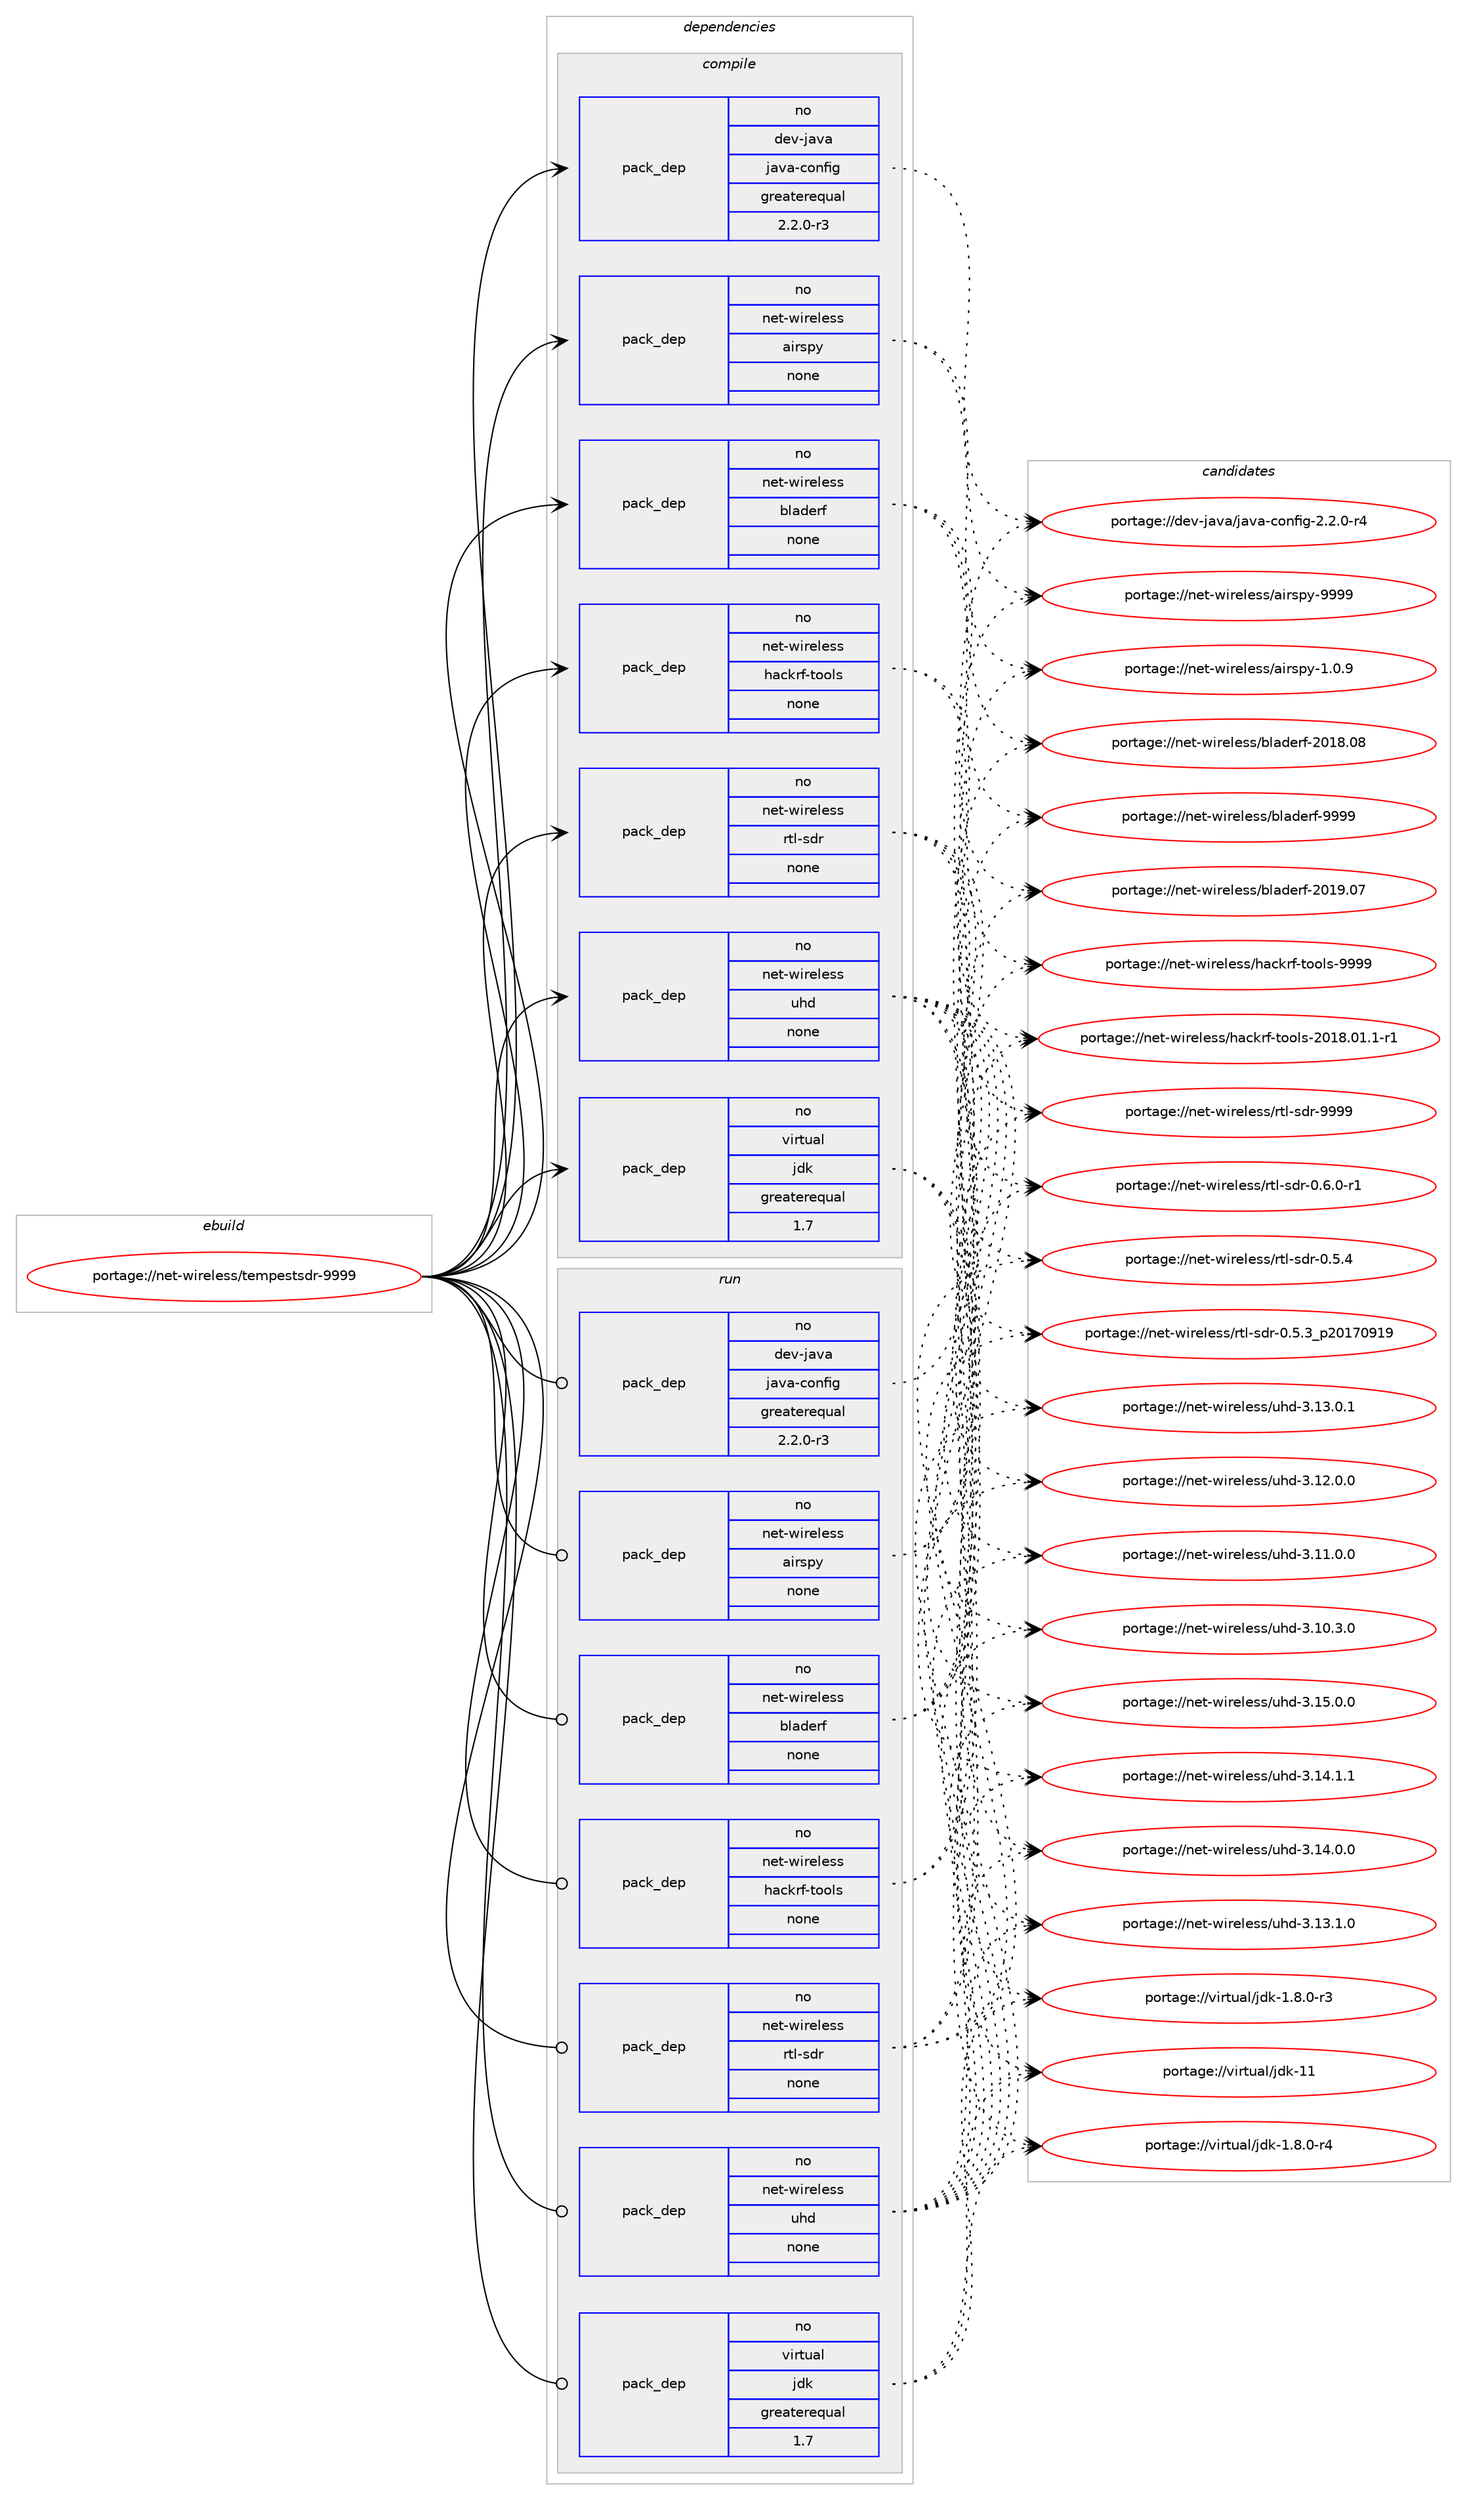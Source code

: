 digraph prolog {

# *************
# Graph options
# *************

newrank=true;
concentrate=true;
compound=true;
graph [rankdir=LR,fontname=Helvetica,fontsize=10,ranksep=1.5];#, ranksep=2.5, nodesep=0.2];
edge  [arrowhead=vee];
node  [fontname=Helvetica,fontsize=10];

# **********
# The ebuild
# **********

subgraph cluster_leftcol {
color=gray;
rank=same;
label=<<i>ebuild</i>>;
id [label="portage://net-wireless/tempestsdr-9999", color=red, width=4, href="../net-wireless/tempestsdr-9999.svg"];
}

# ****************
# The dependencies
# ****************

subgraph cluster_midcol {
color=gray;
label=<<i>dependencies</i>>;
subgraph cluster_compile {
fillcolor="#eeeeee";
style=filled;
label=<<i>compile</i>>;
subgraph pack83339 {
dependency105820 [label=<<TABLE BORDER="0" CELLBORDER="1" CELLSPACING="0" CELLPADDING="4" WIDTH="220"><TR><TD ROWSPAN="6" CELLPADDING="30">pack_dep</TD></TR><TR><TD WIDTH="110">no</TD></TR><TR><TD>dev-java</TD></TR><TR><TD>java-config</TD></TR><TR><TD>greaterequal</TD></TR><TR><TD>2.2.0-r3</TD></TR></TABLE>>, shape=none, color=blue];
}
id:e -> dependency105820:w [weight=20,style="solid",arrowhead="vee"];
subgraph pack83340 {
dependency105821 [label=<<TABLE BORDER="0" CELLBORDER="1" CELLSPACING="0" CELLPADDING="4" WIDTH="220"><TR><TD ROWSPAN="6" CELLPADDING="30">pack_dep</TD></TR><TR><TD WIDTH="110">no</TD></TR><TR><TD>net-wireless</TD></TR><TR><TD>airspy</TD></TR><TR><TD>none</TD></TR><TR><TD></TD></TR></TABLE>>, shape=none, color=blue];
}
id:e -> dependency105821:w [weight=20,style="solid",arrowhead="vee"];
subgraph pack83341 {
dependency105822 [label=<<TABLE BORDER="0" CELLBORDER="1" CELLSPACING="0" CELLPADDING="4" WIDTH="220"><TR><TD ROWSPAN="6" CELLPADDING="30">pack_dep</TD></TR><TR><TD WIDTH="110">no</TD></TR><TR><TD>net-wireless</TD></TR><TR><TD>bladerf</TD></TR><TR><TD>none</TD></TR><TR><TD></TD></TR></TABLE>>, shape=none, color=blue];
}
id:e -> dependency105822:w [weight=20,style="solid",arrowhead="vee"];
subgraph pack83342 {
dependency105823 [label=<<TABLE BORDER="0" CELLBORDER="1" CELLSPACING="0" CELLPADDING="4" WIDTH="220"><TR><TD ROWSPAN="6" CELLPADDING="30">pack_dep</TD></TR><TR><TD WIDTH="110">no</TD></TR><TR><TD>net-wireless</TD></TR><TR><TD>hackrf-tools</TD></TR><TR><TD>none</TD></TR><TR><TD></TD></TR></TABLE>>, shape=none, color=blue];
}
id:e -> dependency105823:w [weight=20,style="solid",arrowhead="vee"];
subgraph pack83343 {
dependency105824 [label=<<TABLE BORDER="0" CELLBORDER="1" CELLSPACING="0" CELLPADDING="4" WIDTH="220"><TR><TD ROWSPAN="6" CELLPADDING="30">pack_dep</TD></TR><TR><TD WIDTH="110">no</TD></TR><TR><TD>net-wireless</TD></TR><TR><TD>rtl-sdr</TD></TR><TR><TD>none</TD></TR><TR><TD></TD></TR></TABLE>>, shape=none, color=blue];
}
id:e -> dependency105824:w [weight=20,style="solid",arrowhead="vee"];
subgraph pack83344 {
dependency105825 [label=<<TABLE BORDER="0" CELLBORDER="1" CELLSPACING="0" CELLPADDING="4" WIDTH="220"><TR><TD ROWSPAN="6" CELLPADDING="30">pack_dep</TD></TR><TR><TD WIDTH="110">no</TD></TR><TR><TD>net-wireless</TD></TR><TR><TD>uhd</TD></TR><TR><TD>none</TD></TR><TR><TD></TD></TR></TABLE>>, shape=none, color=blue];
}
id:e -> dependency105825:w [weight=20,style="solid",arrowhead="vee"];
subgraph pack83345 {
dependency105826 [label=<<TABLE BORDER="0" CELLBORDER="1" CELLSPACING="0" CELLPADDING="4" WIDTH="220"><TR><TD ROWSPAN="6" CELLPADDING="30">pack_dep</TD></TR><TR><TD WIDTH="110">no</TD></TR><TR><TD>virtual</TD></TR><TR><TD>jdk</TD></TR><TR><TD>greaterequal</TD></TR><TR><TD>1.7</TD></TR></TABLE>>, shape=none, color=blue];
}
id:e -> dependency105826:w [weight=20,style="solid",arrowhead="vee"];
}
subgraph cluster_compileandrun {
fillcolor="#eeeeee";
style=filled;
label=<<i>compile and run</i>>;
}
subgraph cluster_run {
fillcolor="#eeeeee";
style=filled;
label=<<i>run</i>>;
subgraph pack83346 {
dependency105827 [label=<<TABLE BORDER="0" CELLBORDER="1" CELLSPACING="0" CELLPADDING="4" WIDTH="220"><TR><TD ROWSPAN="6" CELLPADDING="30">pack_dep</TD></TR><TR><TD WIDTH="110">no</TD></TR><TR><TD>dev-java</TD></TR><TR><TD>java-config</TD></TR><TR><TD>greaterequal</TD></TR><TR><TD>2.2.0-r3</TD></TR></TABLE>>, shape=none, color=blue];
}
id:e -> dependency105827:w [weight=20,style="solid",arrowhead="odot"];
subgraph pack83347 {
dependency105828 [label=<<TABLE BORDER="0" CELLBORDER="1" CELLSPACING="0" CELLPADDING="4" WIDTH="220"><TR><TD ROWSPAN="6" CELLPADDING="30">pack_dep</TD></TR><TR><TD WIDTH="110">no</TD></TR><TR><TD>net-wireless</TD></TR><TR><TD>airspy</TD></TR><TR><TD>none</TD></TR><TR><TD></TD></TR></TABLE>>, shape=none, color=blue];
}
id:e -> dependency105828:w [weight=20,style="solid",arrowhead="odot"];
subgraph pack83348 {
dependency105829 [label=<<TABLE BORDER="0" CELLBORDER="1" CELLSPACING="0" CELLPADDING="4" WIDTH="220"><TR><TD ROWSPAN="6" CELLPADDING="30">pack_dep</TD></TR><TR><TD WIDTH="110">no</TD></TR><TR><TD>net-wireless</TD></TR><TR><TD>bladerf</TD></TR><TR><TD>none</TD></TR><TR><TD></TD></TR></TABLE>>, shape=none, color=blue];
}
id:e -> dependency105829:w [weight=20,style="solid",arrowhead="odot"];
subgraph pack83349 {
dependency105830 [label=<<TABLE BORDER="0" CELLBORDER="1" CELLSPACING="0" CELLPADDING="4" WIDTH="220"><TR><TD ROWSPAN="6" CELLPADDING="30">pack_dep</TD></TR><TR><TD WIDTH="110">no</TD></TR><TR><TD>net-wireless</TD></TR><TR><TD>hackrf-tools</TD></TR><TR><TD>none</TD></TR><TR><TD></TD></TR></TABLE>>, shape=none, color=blue];
}
id:e -> dependency105830:w [weight=20,style="solid",arrowhead="odot"];
subgraph pack83350 {
dependency105831 [label=<<TABLE BORDER="0" CELLBORDER="1" CELLSPACING="0" CELLPADDING="4" WIDTH="220"><TR><TD ROWSPAN="6" CELLPADDING="30">pack_dep</TD></TR><TR><TD WIDTH="110">no</TD></TR><TR><TD>net-wireless</TD></TR><TR><TD>rtl-sdr</TD></TR><TR><TD>none</TD></TR><TR><TD></TD></TR></TABLE>>, shape=none, color=blue];
}
id:e -> dependency105831:w [weight=20,style="solid",arrowhead="odot"];
subgraph pack83351 {
dependency105832 [label=<<TABLE BORDER="0" CELLBORDER="1" CELLSPACING="0" CELLPADDING="4" WIDTH="220"><TR><TD ROWSPAN="6" CELLPADDING="30">pack_dep</TD></TR><TR><TD WIDTH="110">no</TD></TR><TR><TD>net-wireless</TD></TR><TR><TD>uhd</TD></TR><TR><TD>none</TD></TR><TR><TD></TD></TR></TABLE>>, shape=none, color=blue];
}
id:e -> dependency105832:w [weight=20,style="solid",arrowhead="odot"];
subgraph pack83352 {
dependency105833 [label=<<TABLE BORDER="0" CELLBORDER="1" CELLSPACING="0" CELLPADDING="4" WIDTH="220"><TR><TD ROWSPAN="6" CELLPADDING="30">pack_dep</TD></TR><TR><TD WIDTH="110">no</TD></TR><TR><TD>virtual</TD></TR><TR><TD>jdk</TD></TR><TR><TD>greaterequal</TD></TR><TR><TD>1.7</TD></TR></TABLE>>, shape=none, color=blue];
}
id:e -> dependency105833:w [weight=20,style="solid",arrowhead="odot"];
}
}

# **************
# The candidates
# **************

subgraph cluster_choices {
rank=same;
color=gray;
label=<<i>candidates</i>>;

subgraph choice83339 {
color=black;
nodesep=1;
choice10010111845106971189747106971189745991111101021051034550465046484511452 [label="portage://dev-java/java-config-2.2.0-r4", color=red, width=4,href="../dev-java/java-config-2.2.0-r4.svg"];
dependency105820:e -> choice10010111845106971189747106971189745991111101021051034550465046484511452:w [style=dotted,weight="100"];
}
subgraph choice83340 {
color=black;
nodesep=1;
choice1101011164511910511410110810111511547971051141151121214557575757 [label="portage://net-wireless/airspy-9999", color=red, width=4,href="../net-wireless/airspy-9999.svg"];
choice110101116451191051141011081011151154797105114115112121454946484657 [label="portage://net-wireless/airspy-1.0.9", color=red, width=4,href="../net-wireless/airspy-1.0.9.svg"];
dependency105821:e -> choice1101011164511910511410110810111511547971051141151121214557575757:w [style=dotted,weight="100"];
dependency105821:e -> choice110101116451191051141011081011151154797105114115112121454946484657:w [style=dotted,weight="100"];
}
subgraph choice83341 {
color=black;
nodesep=1;
choice110101116451191051141011081011151154798108971001011141024557575757 [label="portage://net-wireless/bladerf-9999", color=red, width=4,href="../net-wireless/bladerf-9999.svg"];
choice110101116451191051141011081011151154798108971001011141024550484957464855 [label="portage://net-wireless/bladerf-2019.07", color=red, width=4,href="../net-wireless/bladerf-2019.07.svg"];
choice110101116451191051141011081011151154798108971001011141024550484956464856 [label="portage://net-wireless/bladerf-2018.08", color=red, width=4,href="../net-wireless/bladerf-2018.08.svg"];
dependency105822:e -> choice110101116451191051141011081011151154798108971001011141024557575757:w [style=dotted,weight="100"];
dependency105822:e -> choice110101116451191051141011081011151154798108971001011141024550484957464855:w [style=dotted,weight="100"];
dependency105822:e -> choice110101116451191051141011081011151154798108971001011141024550484956464856:w [style=dotted,weight="100"];
}
subgraph choice83342 {
color=black;
nodesep=1;
choice11010111645119105114101108101115115471049799107114102451161111111081154557575757 [label="portage://net-wireless/hackrf-tools-9999", color=red, width=4,href="../net-wireless/hackrf-tools-9999.svg"];
choice1101011164511910511410110810111511547104979910711410245116111111108115455048495646484946494511449 [label="portage://net-wireless/hackrf-tools-2018.01.1-r1", color=red, width=4,href="../net-wireless/hackrf-tools-2018.01.1-r1.svg"];
dependency105823:e -> choice11010111645119105114101108101115115471049799107114102451161111111081154557575757:w [style=dotted,weight="100"];
dependency105823:e -> choice1101011164511910511410110810111511547104979910711410245116111111108115455048495646484946494511449:w [style=dotted,weight="100"];
}
subgraph choice83343 {
color=black;
nodesep=1;
choice1101011164511910511410110810111511547114116108451151001144557575757 [label="portage://net-wireless/rtl-sdr-9999", color=red, width=4,href="../net-wireless/rtl-sdr-9999.svg"];
choice1101011164511910511410110810111511547114116108451151001144548465446484511449 [label="portage://net-wireless/rtl-sdr-0.6.0-r1", color=red, width=4,href="../net-wireless/rtl-sdr-0.6.0-r1.svg"];
choice110101116451191051141011081011151154711411610845115100114454846534652 [label="portage://net-wireless/rtl-sdr-0.5.4", color=red, width=4,href="../net-wireless/rtl-sdr-0.5.4.svg"];
choice110101116451191051141011081011151154711411610845115100114454846534651951125048495548574957 [label="portage://net-wireless/rtl-sdr-0.5.3_p20170919", color=red, width=4,href="../net-wireless/rtl-sdr-0.5.3_p20170919.svg"];
dependency105824:e -> choice1101011164511910511410110810111511547114116108451151001144557575757:w [style=dotted,weight="100"];
dependency105824:e -> choice1101011164511910511410110810111511547114116108451151001144548465446484511449:w [style=dotted,weight="100"];
dependency105824:e -> choice110101116451191051141011081011151154711411610845115100114454846534652:w [style=dotted,weight="100"];
dependency105824:e -> choice110101116451191051141011081011151154711411610845115100114454846534651951125048495548574957:w [style=dotted,weight="100"];
}
subgraph choice83344 {
color=black;
nodesep=1;
choice1101011164511910511410110810111511547117104100455146495346484648 [label="portage://net-wireless/uhd-3.15.0.0", color=red, width=4,href="../net-wireless/uhd-3.15.0.0.svg"];
choice1101011164511910511410110810111511547117104100455146495246494649 [label="portage://net-wireless/uhd-3.14.1.1", color=red, width=4,href="../net-wireless/uhd-3.14.1.1.svg"];
choice1101011164511910511410110810111511547117104100455146495246484648 [label="portage://net-wireless/uhd-3.14.0.0", color=red, width=4,href="../net-wireless/uhd-3.14.0.0.svg"];
choice1101011164511910511410110810111511547117104100455146495146494648 [label="portage://net-wireless/uhd-3.13.1.0", color=red, width=4,href="../net-wireless/uhd-3.13.1.0.svg"];
choice1101011164511910511410110810111511547117104100455146495146484649 [label="portage://net-wireless/uhd-3.13.0.1", color=red, width=4,href="../net-wireless/uhd-3.13.0.1.svg"];
choice1101011164511910511410110810111511547117104100455146495046484648 [label="portage://net-wireless/uhd-3.12.0.0", color=red, width=4,href="../net-wireless/uhd-3.12.0.0.svg"];
choice1101011164511910511410110810111511547117104100455146494946484648 [label="portage://net-wireless/uhd-3.11.0.0", color=red, width=4,href="../net-wireless/uhd-3.11.0.0.svg"];
choice1101011164511910511410110810111511547117104100455146494846514648 [label="portage://net-wireless/uhd-3.10.3.0", color=red, width=4,href="../net-wireless/uhd-3.10.3.0.svg"];
dependency105825:e -> choice1101011164511910511410110810111511547117104100455146495346484648:w [style=dotted,weight="100"];
dependency105825:e -> choice1101011164511910511410110810111511547117104100455146495246494649:w [style=dotted,weight="100"];
dependency105825:e -> choice1101011164511910511410110810111511547117104100455146495246484648:w [style=dotted,weight="100"];
dependency105825:e -> choice1101011164511910511410110810111511547117104100455146495146494648:w [style=dotted,weight="100"];
dependency105825:e -> choice1101011164511910511410110810111511547117104100455146495146484649:w [style=dotted,weight="100"];
dependency105825:e -> choice1101011164511910511410110810111511547117104100455146495046484648:w [style=dotted,weight="100"];
dependency105825:e -> choice1101011164511910511410110810111511547117104100455146494946484648:w [style=dotted,weight="100"];
dependency105825:e -> choice1101011164511910511410110810111511547117104100455146494846514648:w [style=dotted,weight="100"];
}
subgraph choice83345 {
color=black;
nodesep=1;
choice1181051141161179710847106100107454949 [label="portage://virtual/jdk-11", color=red, width=4,href="../virtual/jdk-11.svg"];
choice11810511411611797108471061001074549465646484511452 [label="portage://virtual/jdk-1.8.0-r4", color=red, width=4,href="../virtual/jdk-1.8.0-r4.svg"];
choice11810511411611797108471061001074549465646484511451 [label="portage://virtual/jdk-1.8.0-r3", color=red, width=4,href="../virtual/jdk-1.8.0-r3.svg"];
dependency105826:e -> choice1181051141161179710847106100107454949:w [style=dotted,weight="100"];
dependency105826:e -> choice11810511411611797108471061001074549465646484511452:w [style=dotted,weight="100"];
dependency105826:e -> choice11810511411611797108471061001074549465646484511451:w [style=dotted,weight="100"];
}
subgraph choice83346 {
color=black;
nodesep=1;
choice10010111845106971189747106971189745991111101021051034550465046484511452 [label="portage://dev-java/java-config-2.2.0-r4", color=red, width=4,href="../dev-java/java-config-2.2.0-r4.svg"];
dependency105827:e -> choice10010111845106971189747106971189745991111101021051034550465046484511452:w [style=dotted,weight="100"];
}
subgraph choice83347 {
color=black;
nodesep=1;
choice1101011164511910511410110810111511547971051141151121214557575757 [label="portage://net-wireless/airspy-9999", color=red, width=4,href="../net-wireless/airspy-9999.svg"];
choice110101116451191051141011081011151154797105114115112121454946484657 [label="portage://net-wireless/airspy-1.0.9", color=red, width=4,href="../net-wireless/airspy-1.0.9.svg"];
dependency105828:e -> choice1101011164511910511410110810111511547971051141151121214557575757:w [style=dotted,weight="100"];
dependency105828:e -> choice110101116451191051141011081011151154797105114115112121454946484657:w [style=dotted,weight="100"];
}
subgraph choice83348 {
color=black;
nodesep=1;
choice110101116451191051141011081011151154798108971001011141024557575757 [label="portage://net-wireless/bladerf-9999", color=red, width=4,href="../net-wireless/bladerf-9999.svg"];
choice110101116451191051141011081011151154798108971001011141024550484957464855 [label="portage://net-wireless/bladerf-2019.07", color=red, width=4,href="../net-wireless/bladerf-2019.07.svg"];
choice110101116451191051141011081011151154798108971001011141024550484956464856 [label="portage://net-wireless/bladerf-2018.08", color=red, width=4,href="../net-wireless/bladerf-2018.08.svg"];
dependency105829:e -> choice110101116451191051141011081011151154798108971001011141024557575757:w [style=dotted,weight="100"];
dependency105829:e -> choice110101116451191051141011081011151154798108971001011141024550484957464855:w [style=dotted,weight="100"];
dependency105829:e -> choice110101116451191051141011081011151154798108971001011141024550484956464856:w [style=dotted,weight="100"];
}
subgraph choice83349 {
color=black;
nodesep=1;
choice11010111645119105114101108101115115471049799107114102451161111111081154557575757 [label="portage://net-wireless/hackrf-tools-9999", color=red, width=4,href="../net-wireless/hackrf-tools-9999.svg"];
choice1101011164511910511410110810111511547104979910711410245116111111108115455048495646484946494511449 [label="portage://net-wireless/hackrf-tools-2018.01.1-r1", color=red, width=4,href="../net-wireless/hackrf-tools-2018.01.1-r1.svg"];
dependency105830:e -> choice11010111645119105114101108101115115471049799107114102451161111111081154557575757:w [style=dotted,weight="100"];
dependency105830:e -> choice1101011164511910511410110810111511547104979910711410245116111111108115455048495646484946494511449:w [style=dotted,weight="100"];
}
subgraph choice83350 {
color=black;
nodesep=1;
choice1101011164511910511410110810111511547114116108451151001144557575757 [label="portage://net-wireless/rtl-sdr-9999", color=red, width=4,href="../net-wireless/rtl-sdr-9999.svg"];
choice1101011164511910511410110810111511547114116108451151001144548465446484511449 [label="portage://net-wireless/rtl-sdr-0.6.0-r1", color=red, width=4,href="../net-wireless/rtl-sdr-0.6.0-r1.svg"];
choice110101116451191051141011081011151154711411610845115100114454846534652 [label="portage://net-wireless/rtl-sdr-0.5.4", color=red, width=4,href="../net-wireless/rtl-sdr-0.5.4.svg"];
choice110101116451191051141011081011151154711411610845115100114454846534651951125048495548574957 [label="portage://net-wireless/rtl-sdr-0.5.3_p20170919", color=red, width=4,href="../net-wireless/rtl-sdr-0.5.3_p20170919.svg"];
dependency105831:e -> choice1101011164511910511410110810111511547114116108451151001144557575757:w [style=dotted,weight="100"];
dependency105831:e -> choice1101011164511910511410110810111511547114116108451151001144548465446484511449:w [style=dotted,weight="100"];
dependency105831:e -> choice110101116451191051141011081011151154711411610845115100114454846534652:w [style=dotted,weight="100"];
dependency105831:e -> choice110101116451191051141011081011151154711411610845115100114454846534651951125048495548574957:w [style=dotted,weight="100"];
}
subgraph choice83351 {
color=black;
nodesep=1;
choice1101011164511910511410110810111511547117104100455146495346484648 [label="portage://net-wireless/uhd-3.15.0.0", color=red, width=4,href="../net-wireless/uhd-3.15.0.0.svg"];
choice1101011164511910511410110810111511547117104100455146495246494649 [label="portage://net-wireless/uhd-3.14.1.1", color=red, width=4,href="../net-wireless/uhd-3.14.1.1.svg"];
choice1101011164511910511410110810111511547117104100455146495246484648 [label="portage://net-wireless/uhd-3.14.0.0", color=red, width=4,href="../net-wireless/uhd-3.14.0.0.svg"];
choice1101011164511910511410110810111511547117104100455146495146494648 [label="portage://net-wireless/uhd-3.13.1.0", color=red, width=4,href="../net-wireless/uhd-3.13.1.0.svg"];
choice1101011164511910511410110810111511547117104100455146495146484649 [label="portage://net-wireless/uhd-3.13.0.1", color=red, width=4,href="../net-wireless/uhd-3.13.0.1.svg"];
choice1101011164511910511410110810111511547117104100455146495046484648 [label="portage://net-wireless/uhd-3.12.0.0", color=red, width=4,href="../net-wireless/uhd-3.12.0.0.svg"];
choice1101011164511910511410110810111511547117104100455146494946484648 [label="portage://net-wireless/uhd-3.11.0.0", color=red, width=4,href="../net-wireless/uhd-3.11.0.0.svg"];
choice1101011164511910511410110810111511547117104100455146494846514648 [label="portage://net-wireless/uhd-3.10.3.0", color=red, width=4,href="../net-wireless/uhd-3.10.3.0.svg"];
dependency105832:e -> choice1101011164511910511410110810111511547117104100455146495346484648:w [style=dotted,weight="100"];
dependency105832:e -> choice1101011164511910511410110810111511547117104100455146495246494649:w [style=dotted,weight="100"];
dependency105832:e -> choice1101011164511910511410110810111511547117104100455146495246484648:w [style=dotted,weight="100"];
dependency105832:e -> choice1101011164511910511410110810111511547117104100455146495146494648:w [style=dotted,weight="100"];
dependency105832:e -> choice1101011164511910511410110810111511547117104100455146495146484649:w [style=dotted,weight="100"];
dependency105832:e -> choice1101011164511910511410110810111511547117104100455146495046484648:w [style=dotted,weight="100"];
dependency105832:e -> choice1101011164511910511410110810111511547117104100455146494946484648:w [style=dotted,weight="100"];
dependency105832:e -> choice1101011164511910511410110810111511547117104100455146494846514648:w [style=dotted,weight="100"];
}
subgraph choice83352 {
color=black;
nodesep=1;
choice1181051141161179710847106100107454949 [label="portage://virtual/jdk-11", color=red, width=4,href="../virtual/jdk-11.svg"];
choice11810511411611797108471061001074549465646484511452 [label="portage://virtual/jdk-1.8.0-r4", color=red, width=4,href="../virtual/jdk-1.8.0-r4.svg"];
choice11810511411611797108471061001074549465646484511451 [label="portage://virtual/jdk-1.8.0-r3", color=red, width=4,href="../virtual/jdk-1.8.0-r3.svg"];
dependency105833:e -> choice1181051141161179710847106100107454949:w [style=dotted,weight="100"];
dependency105833:e -> choice11810511411611797108471061001074549465646484511452:w [style=dotted,weight="100"];
dependency105833:e -> choice11810511411611797108471061001074549465646484511451:w [style=dotted,weight="100"];
}
}

}
